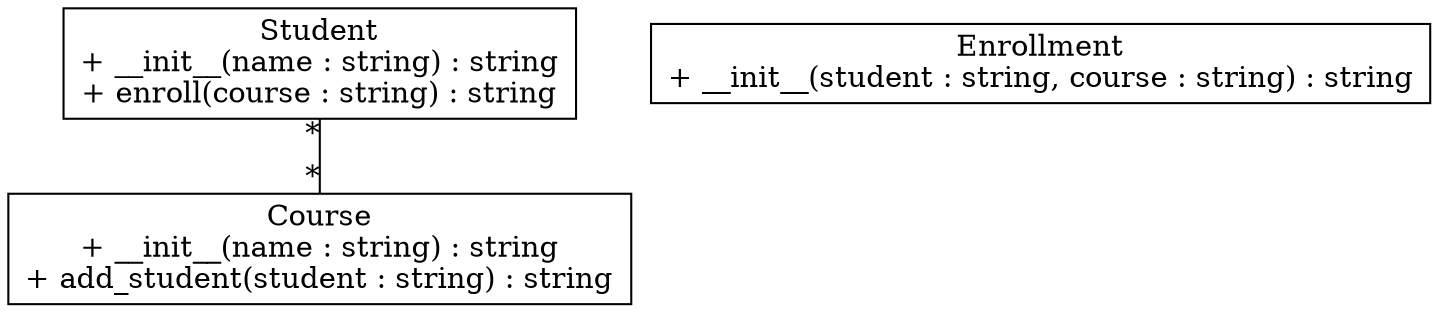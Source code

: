 # generated from C:/Program Files (x86)/umbrello/share/apps/umbrello/layouts/class-export.desktop
digraph G {
	graph [splines=polyline,rankdir=TB,outputorder=nodesfirst,ranksep=0.5,nodesep=0.5];
"jtU6ciqyxFtn" [shape=box,label="Student\n+ __init__(name : string) : string\n+ enroll(course : string) : string",width="2.55556",height="0.722222"];
"nM2pU1XaEy7n" [shape=box,label="Enrollment\n+ __init__(student : string, course : string) : string",width="3.84722",height="0.513889"];
"DuzVSSgJMVIu" [shape=box,label="Course\n+ __init__(name : string) : string\n+ add_student(student : string) : string",width="3.02778",height="0.722222"];
"jtU6ciqyxFtn" -> "DuzVSSgJMVIu" [weight=0.001,arrowhead=none,label="",headlabel="  *",taillabel="  *"];

}
